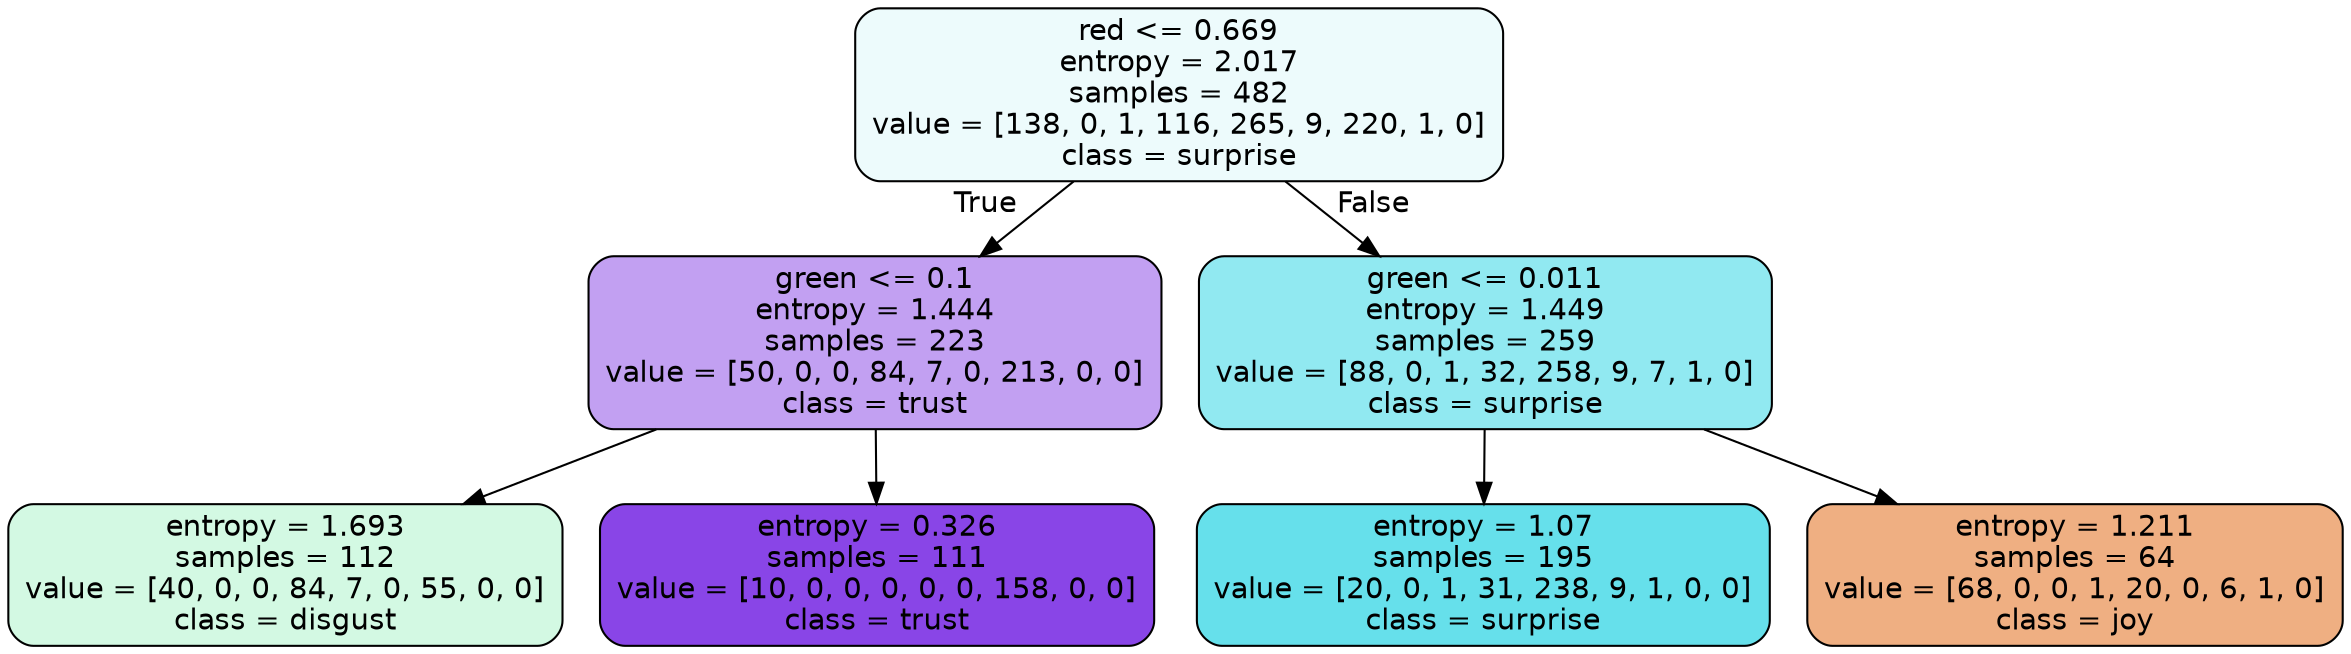 digraph Tree {
node [shape=box, style="filled, rounded", color="black", fontname=helvetica] ;
edge [fontname=helvetica] ;
0 [label="red <= 0.669\nentropy = 2.017\nsamples = 482\nvalue = [138, 0, 1, 116, 265, 9, 220, 1, 0]\nclass = surprise", fillcolor="#39d7e516"] ;
1 [label="green <= 0.1\nentropy = 1.444\nsamples = 223\nvalue = [50, 0, 0, 84, 7, 0, 213, 0, 0]\nclass = trust", fillcolor="#8139e57a"] ;
0 -> 1 [labeldistance=2.5, labelangle=45, headlabel="True"] ;
2 [label="entropy = 1.693\nsamples = 112\nvalue = [40, 0, 0, 84, 7, 0, 55, 0, 0]\nclass = disgust", fillcolor="#39e58138"] ;
1 -> 2 ;
3 [label="entropy = 0.326\nsamples = 111\nvalue = [10, 0, 0, 0, 0, 0, 158, 0, 0]\nclass = trust", fillcolor="#8139e5ef"] ;
1 -> 3 ;
4 [label="green <= 0.011\nentropy = 1.449\nsamples = 259\nvalue = [88, 0, 1, 32, 258, 9, 7, 1, 0]\nclass = surprise", fillcolor="#39d7e58d"] ;
0 -> 4 [labeldistance=2.5, labelangle=-45, headlabel="False"] ;
5 [label="entropy = 1.07\nsamples = 195\nvalue = [20, 0, 1, 31, 238, 9, 1, 0, 0]\nclass = surprise", fillcolor="#39d7e5c4"] ;
4 -> 5 ;
6 [label="entropy = 1.211\nsamples = 64\nvalue = [68, 0, 0, 1, 20, 0, 6, 1, 0]\nclass = joy", fillcolor="#e58139a1"] ;
4 -> 6 ;
}